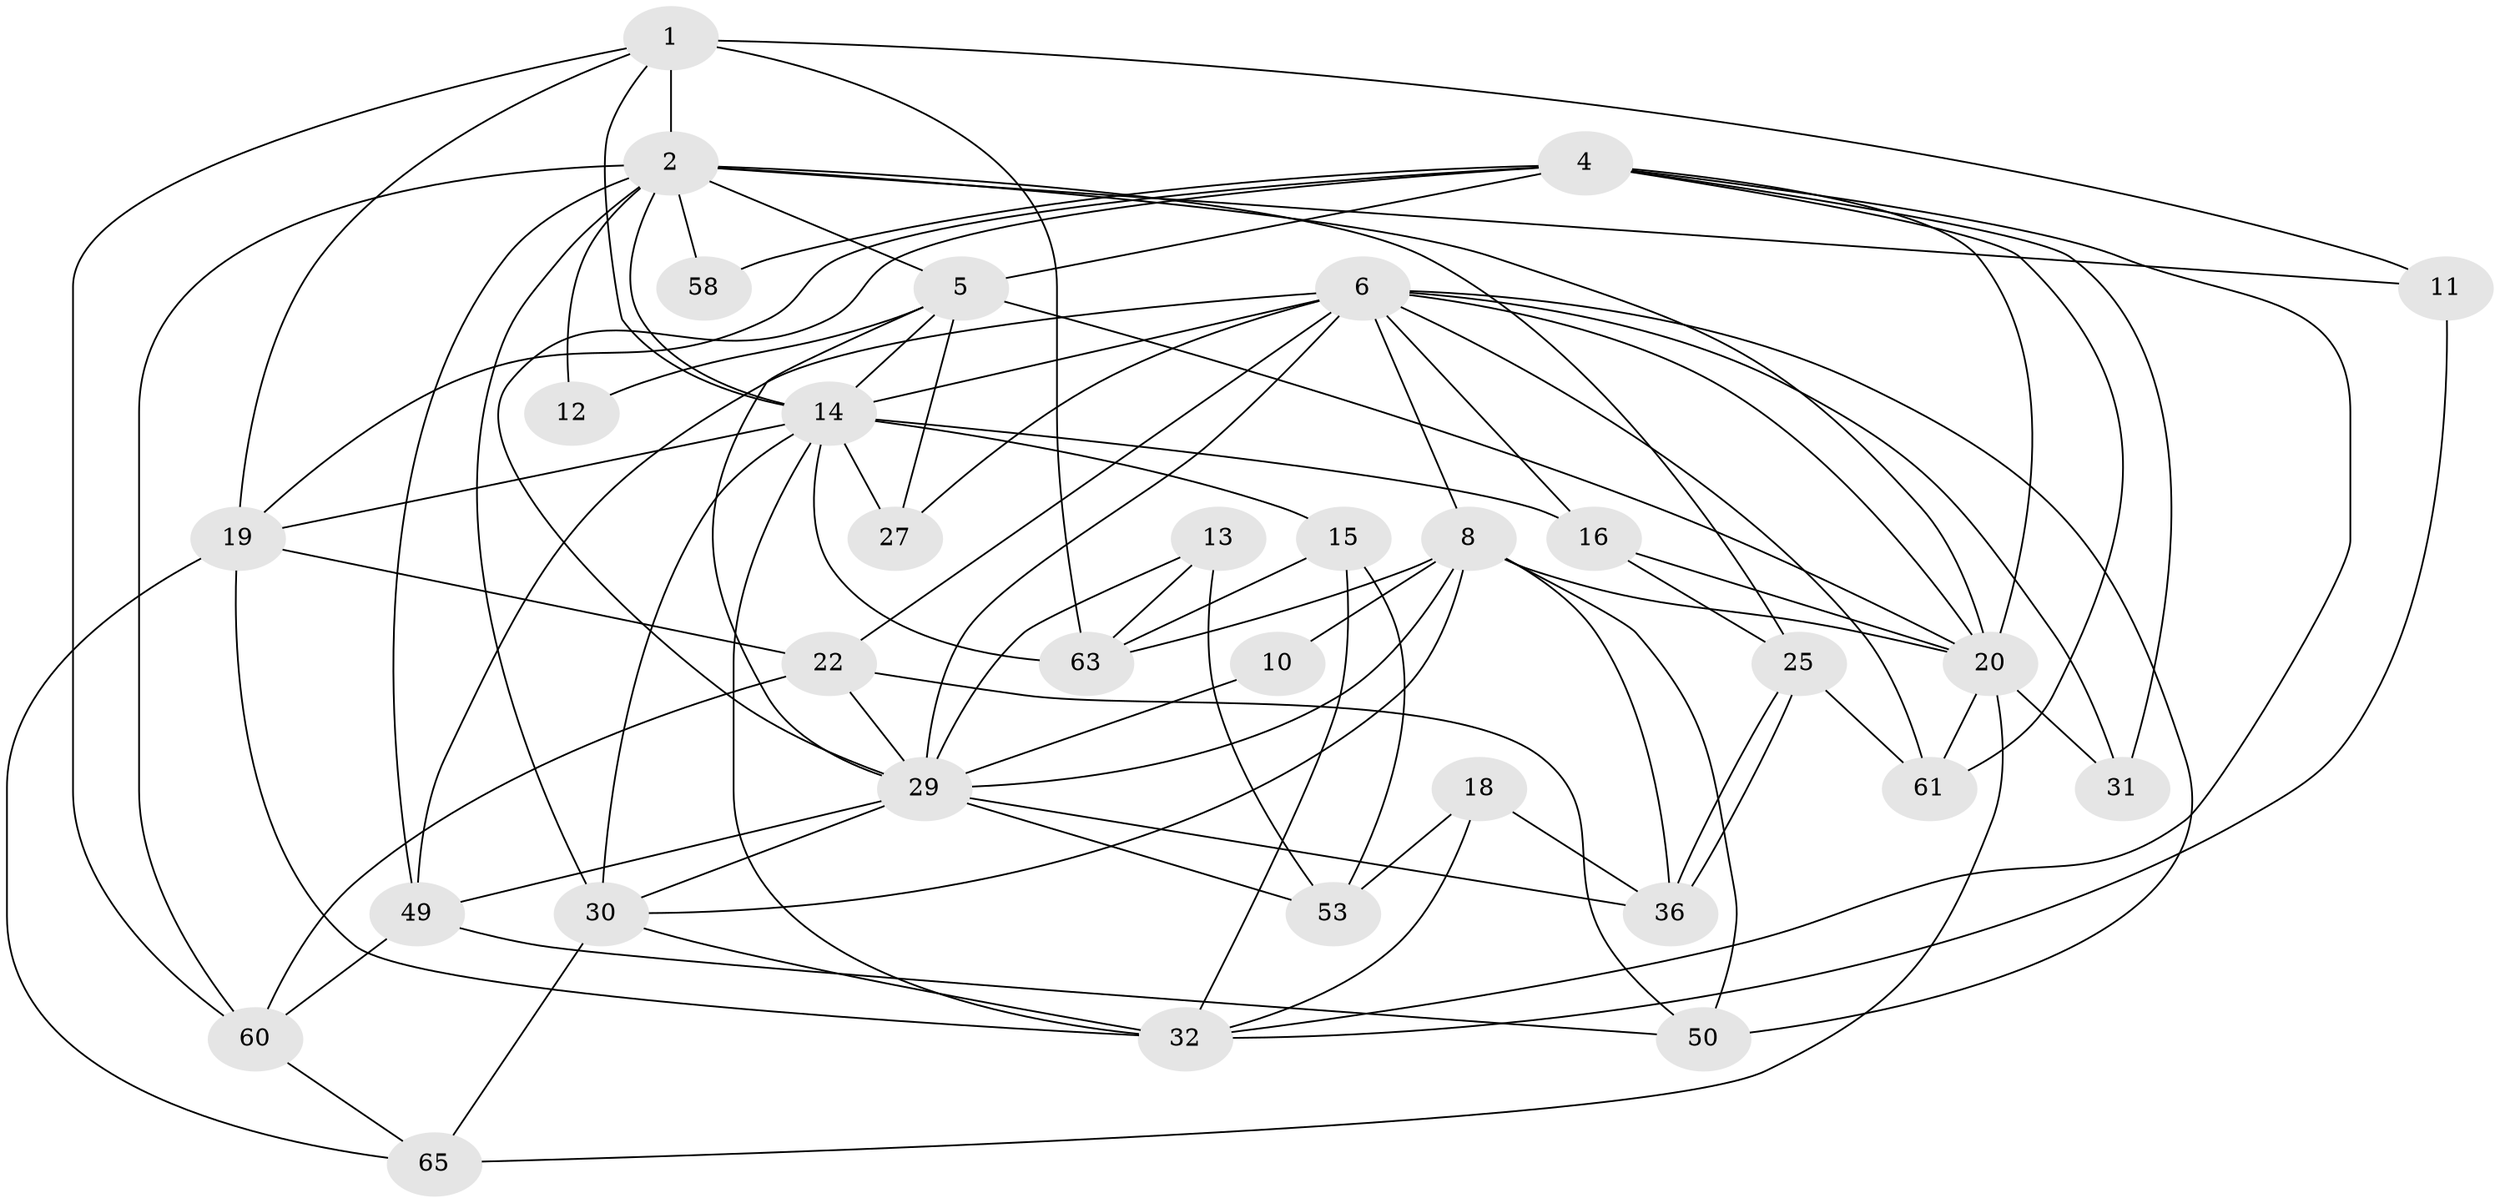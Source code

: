// original degree distribution, {4: 0.23076923076923078, 5: 0.26153846153846155, 2: 0.15384615384615385, 7: 0.046153846153846156, 3: 0.24615384615384617, 6: 0.046153846153846156, 8: 0.015384615384615385}
// Generated by graph-tools (version 1.1) at 2025/15/03/09/25 04:15:03]
// undirected, 32 vertices, 88 edges
graph export_dot {
graph [start="1"]
  node [color=gray90,style=filled];
  1 [super="+3"];
  2 [super="+21+7"];
  4 [super="+28"];
  5 [super="+9"];
  6 [super="+48+47+35"];
  8 [super="+26+24"];
  10;
  11 [super="+42"];
  12;
  13 [super="+64"];
  14 [super="+33+34"];
  15 [super="+51"];
  16 [super="+37"];
  18;
  19 [super="+23"];
  20 [super="+40"];
  22 [super="+56"];
  25;
  27;
  29 [super="+41"];
  30 [super="+43"];
  31;
  32 [super="+46+52"];
  36;
  49 [super="+62"];
  50;
  53;
  58;
  60;
  61;
  63;
  65;
  1 -- 19;
  1 -- 11 [weight=2];
  1 -- 14;
  1 -- 2;
  1 -- 60;
  1 -- 63;
  2 -- 25;
  2 -- 58;
  2 -- 30;
  2 -- 11 [weight=2];
  2 -- 14 [weight=2];
  2 -- 20;
  2 -- 49;
  2 -- 5;
  2 -- 60;
  2 -- 12;
  4 -- 19;
  4 -- 5;
  4 -- 61;
  4 -- 20;
  4 -- 58;
  4 -- 29;
  4 -- 31;
  4 -- 32;
  5 -- 27;
  5 -- 12;
  5 -- 20;
  5 -- 14;
  5 -- 29;
  6 -- 61;
  6 -- 27;
  6 -- 31;
  6 -- 49;
  6 -- 20;
  6 -- 14 [weight=2];
  6 -- 16;
  6 -- 50;
  6 -- 22;
  6 -- 8;
  6 -- 29;
  8 -- 50;
  8 -- 20;
  8 -- 36;
  8 -- 63;
  8 -- 10;
  8 -- 30;
  8 -- 29;
  10 -- 29;
  11 -- 32;
  13 -- 53;
  13 -- 63;
  13 -- 29;
  14 -- 32;
  14 -- 15 [weight=2];
  14 -- 16;
  14 -- 19;
  14 -- 30 [weight=2];
  14 -- 63;
  14 -- 27;
  15 -- 63;
  15 -- 32;
  15 -- 53;
  16 -- 25;
  16 -- 20 [weight=2];
  18 -- 36;
  18 -- 53;
  18 -- 32;
  19 -- 65;
  19 -- 32;
  19 -- 22;
  20 -- 61;
  20 -- 65;
  20 -- 31;
  22 -- 60;
  22 -- 50;
  22 -- 29;
  25 -- 61;
  25 -- 36;
  25 -- 36;
  29 -- 36;
  29 -- 49;
  29 -- 53;
  29 -- 30;
  30 -- 32;
  30 -- 65;
  49 -- 50;
  49 -- 60;
  60 -- 65;
}
